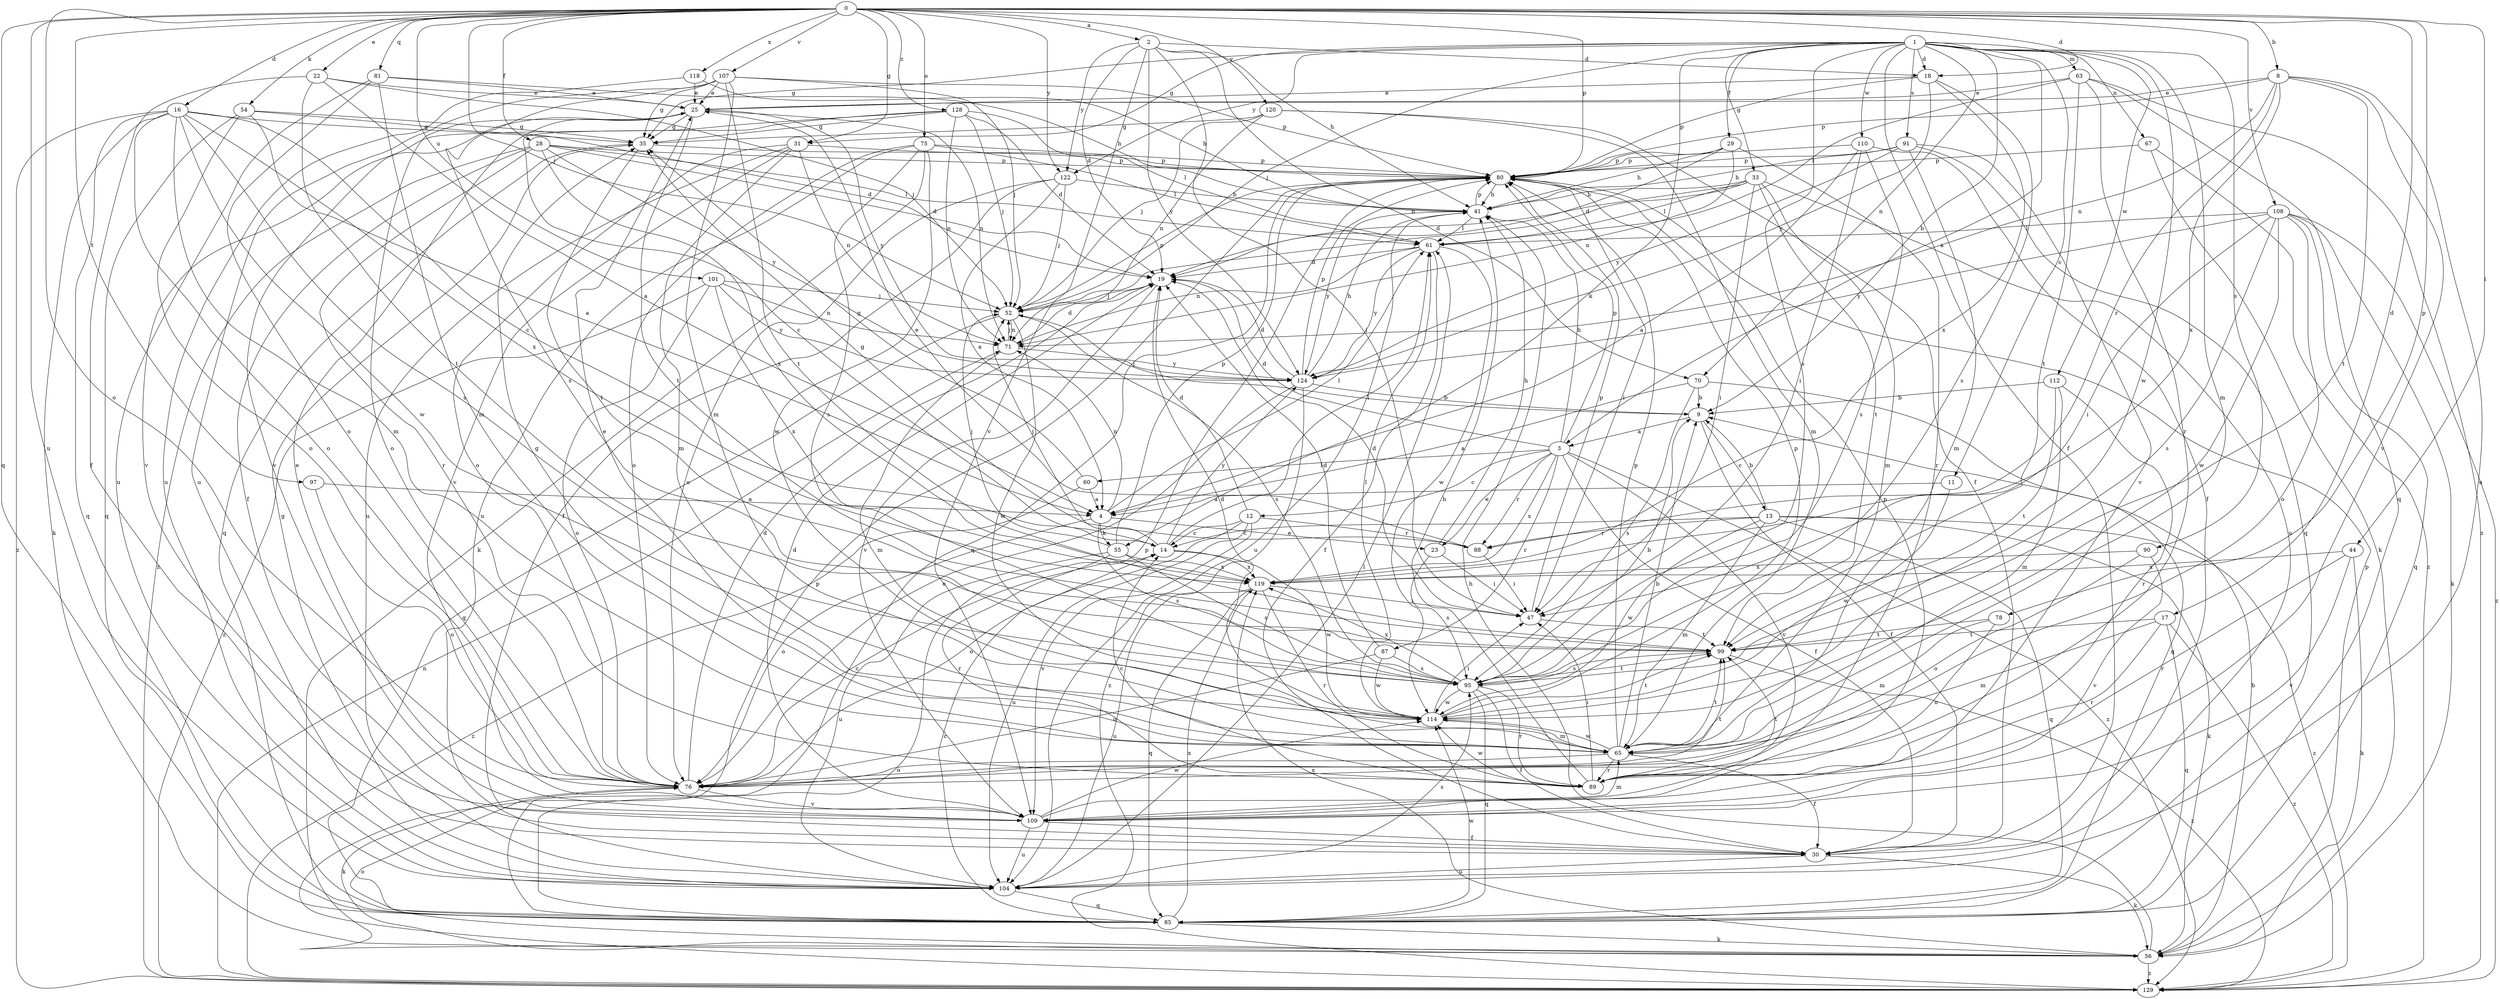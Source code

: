 strict digraph  {
0;
1;
2;
3;
4;
8;
9;
11;
12;
13;
14;
16;
17;
18;
19;
22;
23;
25;
28;
29;
30;
31;
33;
35;
41;
44;
47;
52;
54;
55;
56;
60;
61;
63;
65;
67;
70;
71;
75;
76;
78;
80;
81;
85;
87;
88;
89;
90;
91;
95;
97;
99;
101;
104;
107;
108;
109;
110;
112;
114;
118;
119;
120;
122;
124;
128;
129;
0 -> 2  [label=a];
0 -> 8  [label=b];
0 -> 16  [label=d];
0 -> 17  [label=d];
0 -> 18  [label=d];
0 -> 22  [label=e];
0 -> 28  [label=f];
0 -> 31  [label=g];
0 -> 44  [label=i];
0 -> 52  [label=j];
0 -> 54  [label=k];
0 -> 75  [label=o];
0 -> 76  [label=o];
0 -> 78  [label=p];
0 -> 80  [label=p];
0 -> 81  [label=q];
0 -> 85  [label=q];
0 -> 97  [label=t];
0 -> 101  [label=u];
0 -> 104  [label=u];
0 -> 107  [label=v];
0 -> 108  [label=v];
0 -> 118  [label=x];
0 -> 120  [label=y];
0 -> 122  [label=y];
0 -> 128  [label=z];
1 -> 3  [label=a];
1 -> 9  [label=b];
1 -> 11  [label=c];
1 -> 18  [label=d];
1 -> 29  [label=f];
1 -> 30  [label=f];
1 -> 31  [label=g];
1 -> 33  [label=g];
1 -> 35  [label=g];
1 -> 52  [label=j];
1 -> 55  [label=k];
1 -> 63  [label=m];
1 -> 65  [label=m];
1 -> 67  [label=n];
1 -> 70  [label=n];
1 -> 90  [label=s];
1 -> 91  [label=s];
1 -> 95  [label=s];
1 -> 110  [label=w];
1 -> 112  [label=w];
1 -> 114  [label=w];
1 -> 122  [label=y];
2 -> 18  [label=d];
2 -> 19  [label=d];
2 -> 41  [label=h];
2 -> 47  [label=i];
2 -> 70  [label=n];
2 -> 109  [label=v];
2 -> 122  [label=y];
2 -> 124  [label=y];
3 -> 12  [label=c];
3 -> 19  [label=d];
3 -> 23  [label=e];
3 -> 30  [label=f];
3 -> 41  [label=h];
3 -> 60  [label=l];
3 -> 80  [label=p];
3 -> 87  [label=r];
3 -> 88  [label=r];
3 -> 109  [label=v];
3 -> 119  [label=x];
3 -> 129  [label=z];
4 -> 23  [label=e];
4 -> 55  [label=k];
4 -> 61  [label=l];
4 -> 71  [label=n];
4 -> 76  [label=o];
4 -> 95  [label=s];
8 -> 25  [label=e];
8 -> 71  [label=n];
8 -> 80  [label=p];
8 -> 88  [label=r];
8 -> 99  [label=t];
8 -> 104  [label=u];
8 -> 109  [label=v];
8 -> 119  [label=x];
9 -> 3  [label=a];
9 -> 13  [label=c];
9 -> 30  [label=f];
9 -> 52  [label=j];
11 -> 4  [label=a];
11 -> 114  [label=w];
12 -> 14  [label=c];
12 -> 19  [label=d];
12 -> 76  [label=o];
12 -> 88  [label=r];
12 -> 104  [label=u];
12 -> 109  [label=v];
13 -> 9  [label=b];
13 -> 14  [label=c];
13 -> 56  [label=k];
13 -> 65  [label=m];
13 -> 85  [label=q];
13 -> 88  [label=r];
13 -> 114  [label=w];
13 -> 129  [label=z];
14 -> 52  [label=j];
14 -> 61  [label=l];
14 -> 114  [label=w];
14 -> 119  [label=x];
14 -> 124  [label=y];
16 -> 14  [label=c];
16 -> 35  [label=g];
16 -> 56  [label=k];
16 -> 65  [label=m];
16 -> 76  [label=o];
16 -> 85  [label=q];
16 -> 95  [label=s];
16 -> 114  [label=w];
16 -> 119  [label=x];
16 -> 129  [label=z];
17 -> 65  [label=m];
17 -> 85  [label=q];
17 -> 89  [label=r];
17 -> 99  [label=t];
17 -> 129  [label=z];
18 -> 25  [label=e];
18 -> 80  [label=p];
18 -> 95  [label=s];
18 -> 119  [label=x];
18 -> 124  [label=y];
19 -> 52  [label=j];
19 -> 109  [label=v];
22 -> 4  [label=a];
22 -> 25  [label=e];
22 -> 30  [label=f];
22 -> 52  [label=j];
22 -> 99  [label=t];
23 -> 41  [label=h];
23 -> 47  [label=i];
23 -> 95  [label=s];
25 -> 35  [label=g];
25 -> 71  [label=n];
25 -> 76  [label=o];
25 -> 99  [label=t];
25 -> 109  [label=v];
25 -> 124  [label=y];
28 -> 19  [label=d];
28 -> 30  [label=f];
28 -> 61  [label=l];
28 -> 80  [label=p];
28 -> 89  [label=r];
28 -> 119  [label=x];
28 -> 124  [label=y];
28 -> 129  [label=z];
29 -> 19  [label=d];
29 -> 41  [label=h];
29 -> 71  [label=n];
29 -> 80  [label=p];
29 -> 89  [label=r];
30 -> 56  [label=k];
30 -> 104  [label=u];
31 -> 65  [label=m];
31 -> 71  [label=n];
31 -> 76  [label=o];
31 -> 80  [label=p];
31 -> 104  [label=u];
31 -> 109  [label=v];
33 -> 19  [label=d];
33 -> 41  [label=h];
33 -> 47  [label=i];
33 -> 52  [label=j];
33 -> 61  [label=l];
33 -> 65  [label=m];
33 -> 99  [label=t];
33 -> 104  [label=u];
35 -> 80  [label=p];
35 -> 85  [label=q];
35 -> 99  [label=t];
41 -> 61  [label=l];
41 -> 80  [label=p];
41 -> 104  [label=u];
41 -> 124  [label=y];
44 -> 56  [label=k];
44 -> 89  [label=r];
44 -> 109  [label=v];
44 -> 119  [label=x];
47 -> 19  [label=d];
47 -> 80  [label=p];
47 -> 99  [label=t];
52 -> 71  [label=n];
52 -> 80  [label=p];
52 -> 85  [label=q];
52 -> 95  [label=s];
52 -> 114  [label=w];
54 -> 4  [label=a];
54 -> 19  [label=d];
54 -> 35  [label=g];
54 -> 76  [label=o];
54 -> 85  [label=q];
55 -> 52  [label=j];
55 -> 80  [label=p];
55 -> 89  [label=r];
55 -> 95  [label=s];
55 -> 104  [label=u];
55 -> 119  [label=x];
56 -> 9  [label=b];
56 -> 41  [label=h];
56 -> 76  [label=o];
56 -> 80  [label=p];
56 -> 119  [label=x];
56 -> 129  [label=z];
60 -> 4  [label=a];
60 -> 35  [label=g];
60 -> 129  [label=z];
61 -> 19  [label=d];
61 -> 30  [label=f];
61 -> 71  [label=n];
61 -> 114  [label=w];
61 -> 124  [label=y];
63 -> 25  [label=e];
63 -> 61  [label=l];
63 -> 85  [label=q];
63 -> 89  [label=r];
63 -> 99  [label=t];
63 -> 129  [label=z];
65 -> 9  [label=b];
65 -> 25  [label=e];
65 -> 30  [label=f];
65 -> 35  [label=g];
65 -> 76  [label=o];
65 -> 80  [label=p];
65 -> 89  [label=r];
65 -> 99  [label=t];
65 -> 114  [label=w];
67 -> 56  [label=k];
67 -> 80  [label=p];
67 -> 129  [label=z];
70 -> 4  [label=a];
70 -> 9  [label=b];
70 -> 85  [label=q];
70 -> 95  [label=s];
71 -> 19  [label=d];
71 -> 52  [label=j];
71 -> 65  [label=m];
71 -> 124  [label=y];
75 -> 56  [label=k];
75 -> 61  [label=l];
75 -> 76  [label=o];
75 -> 80  [label=p];
75 -> 95  [label=s];
75 -> 104  [label=u];
75 -> 114  [label=w];
76 -> 14  [label=c];
76 -> 19  [label=d];
76 -> 56  [label=k];
76 -> 99  [label=t];
76 -> 109  [label=v];
78 -> 65  [label=m];
78 -> 76  [label=o];
78 -> 99  [label=t];
80 -> 41  [label=h];
80 -> 47  [label=i];
80 -> 85  [label=q];
81 -> 25  [label=e];
81 -> 41  [label=h];
81 -> 65  [label=m];
81 -> 76  [label=o];
81 -> 104  [label=u];
85 -> 14  [label=c];
85 -> 56  [label=k];
85 -> 80  [label=p];
85 -> 114  [label=w];
85 -> 119  [label=x];
87 -> 19  [label=d];
87 -> 76  [label=o];
87 -> 95  [label=s];
87 -> 114  [label=w];
88 -> 25  [label=e];
88 -> 35  [label=g];
88 -> 47  [label=i];
89 -> 14  [label=c];
89 -> 41  [label=h];
89 -> 47  [label=i];
89 -> 99  [label=t];
89 -> 114  [label=w];
90 -> 76  [label=o];
90 -> 109  [label=v];
90 -> 119  [label=x];
91 -> 41  [label=h];
91 -> 65  [label=m];
91 -> 80  [label=p];
91 -> 85  [label=q];
91 -> 109  [label=v];
91 -> 124  [label=y];
95 -> 9  [label=b];
95 -> 30  [label=f];
95 -> 85  [label=q];
95 -> 89  [label=r];
95 -> 99  [label=t];
95 -> 114  [label=w];
95 -> 119  [label=x];
97 -> 4  [label=a];
97 -> 76  [label=o];
99 -> 95  [label=s];
99 -> 129  [label=z];
101 -> 52  [label=j];
101 -> 71  [label=n];
101 -> 76  [label=o];
101 -> 119  [label=x];
101 -> 124  [label=y];
101 -> 129  [label=z];
104 -> 35  [label=g];
104 -> 61  [label=l];
104 -> 85  [label=q];
104 -> 95  [label=s];
107 -> 25  [label=e];
107 -> 35  [label=g];
107 -> 52  [label=j];
107 -> 65  [label=m];
107 -> 80  [label=p];
107 -> 95  [label=s];
107 -> 99  [label=t];
107 -> 104  [label=u];
108 -> 47  [label=i];
108 -> 56  [label=k];
108 -> 61  [label=l];
108 -> 76  [label=o];
108 -> 85  [label=q];
108 -> 95  [label=s];
108 -> 114  [label=w];
108 -> 124  [label=y];
108 -> 129  [label=z];
109 -> 19  [label=d];
109 -> 25  [label=e];
109 -> 30  [label=f];
109 -> 65  [label=m];
109 -> 80  [label=p];
109 -> 104  [label=u];
109 -> 114  [label=w];
110 -> 4  [label=a];
110 -> 30  [label=f];
110 -> 47  [label=i];
110 -> 80  [label=p];
110 -> 95  [label=s];
112 -> 9  [label=b];
112 -> 65  [label=m];
112 -> 89  [label=r];
112 -> 99  [label=t];
114 -> 19  [label=d];
114 -> 47  [label=i];
114 -> 61  [label=l];
114 -> 65  [label=m];
114 -> 80  [label=p];
114 -> 99  [label=t];
118 -> 25  [label=e];
118 -> 41  [label=h];
118 -> 104  [label=u];
119 -> 47  [label=i];
119 -> 85  [label=q];
119 -> 89  [label=r];
119 -> 104  [label=u];
120 -> 30  [label=f];
120 -> 35  [label=g];
120 -> 52  [label=j];
120 -> 65  [label=m];
120 -> 71  [label=n];
122 -> 4  [label=a];
122 -> 30  [label=f];
122 -> 41  [label=h];
122 -> 52  [label=j];
122 -> 76  [label=o];
124 -> 9  [label=b];
124 -> 19  [label=d];
124 -> 41  [label=h];
124 -> 76  [label=o];
124 -> 80  [label=p];
124 -> 129  [label=z];
128 -> 14  [label=c];
128 -> 19  [label=d];
128 -> 35  [label=g];
128 -> 52  [label=j];
128 -> 61  [label=l];
128 -> 71  [label=n];
128 -> 109  [label=v];
129 -> 71  [label=n];
129 -> 80  [label=p];
}
